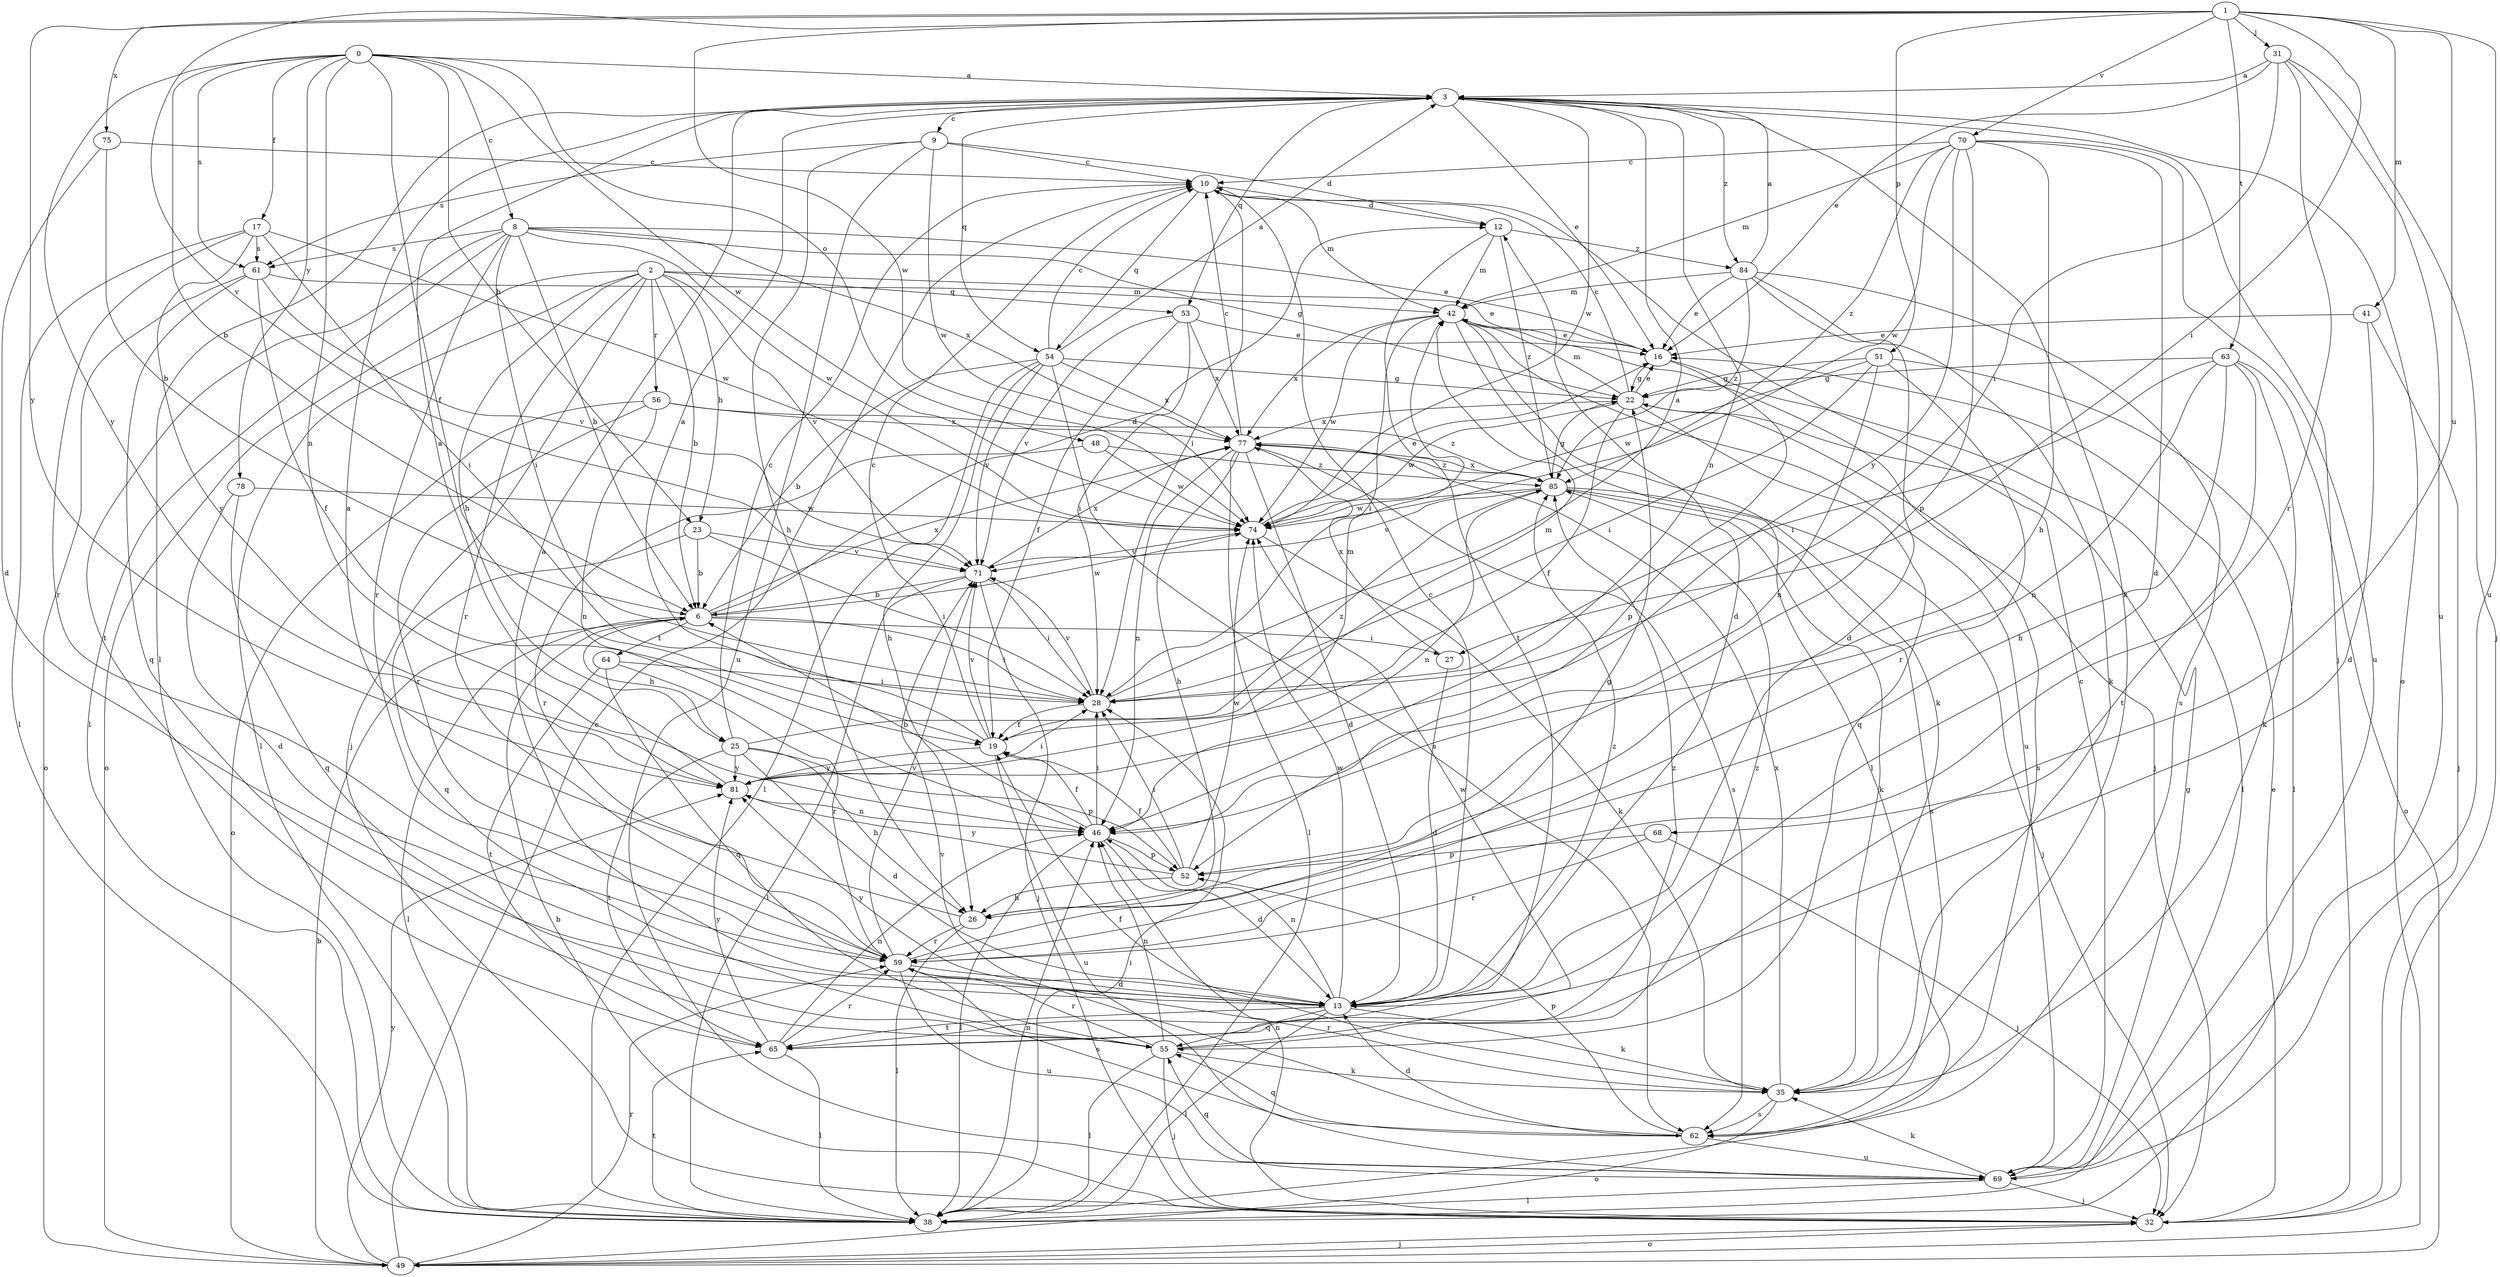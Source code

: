 strict digraph  {
0;
1;
2;
3;
6;
8;
9;
10;
12;
13;
16;
17;
19;
22;
23;
25;
26;
27;
28;
31;
32;
35;
38;
41;
42;
46;
48;
49;
51;
52;
53;
54;
55;
56;
59;
61;
62;
63;
64;
65;
68;
69;
70;
71;
74;
75;
77;
78;
81;
84;
85;
0 -> 3  [label=a];
0 -> 6  [label=b];
0 -> 8  [label=c];
0 -> 17  [label=f];
0 -> 19  [label=f];
0 -> 23  [label=h];
0 -> 46  [label=n];
0 -> 48  [label=o];
0 -> 61  [label=s];
0 -> 74  [label=w];
0 -> 78  [label=y];
0 -> 81  [label=y];
1 -> 27  [label=i];
1 -> 31  [label=j];
1 -> 41  [label=m];
1 -> 51  [label=p];
1 -> 63  [label=t];
1 -> 68  [label=u];
1 -> 69  [label=u];
1 -> 70  [label=v];
1 -> 71  [label=v];
1 -> 74  [label=w];
1 -> 75  [label=x];
1 -> 81  [label=y];
2 -> 6  [label=b];
2 -> 16  [label=e];
2 -> 23  [label=h];
2 -> 25  [label=h];
2 -> 32  [label=j];
2 -> 38  [label=l];
2 -> 49  [label=o];
2 -> 53  [label=q];
2 -> 56  [label=r];
2 -> 59  [label=r];
2 -> 71  [label=v];
3 -> 9  [label=c];
3 -> 16  [label=e];
3 -> 32  [label=j];
3 -> 35  [label=k];
3 -> 38  [label=l];
3 -> 46  [label=n];
3 -> 49  [label=o];
3 -> 53  [label=q];
3 -> 54  [label=q];
3 -> 74  [label=w];
3 -> 84  [label=z];
6 -> 12  [label=d];
6 -> 25  [label=h];
6 -> 27  [label=i];
6 -> 28  [label=i];
6 -> 38  [label=l];
6 -> 64  [label=t];
6 -> 74  [label=w];
6 -> 77  [label=x];
8 -> 6  [label=b];
8 -> 16  [label=e];
8 -> 22  [label=g];
8 -> 28  [label=i];
8 -> 38  [label=l];
8 -> 59  [label=r];
8 -> 61  [label=s];
8 -> 65  [label=t];
8 -> 74  [label=w];
8 -> 77  [label=x];
9 -> 10  [label=c];
9 -> 12  [label=d];
9 -> 26  [label=h];
9 -> 61  [label=s];
9 -> 69  [label=u];
9 -> 74  [label=w];
10 -> 12  [label=d];
10 -> 28  [label=i];
10 -> 42  [label=m];
10 -> 54  [label=q];
12 -> 42  [label=m];
12 -> 65  [label=t];
12 -> 84  [label=z];
12 -> 85  [label=z];
13 -> 3  [label=a];
13 -> 10  [label=c];
13 -> 12  [label=d];
13 -> 35  [label=k];
13 -> 38  [label=l];
13 -> 46  [label=n];
13 -> 55  [label=q];
13 -> 65  [label=t];
13 -> 74  [label=w];
13 -> 81  [label=y];
13 -> 85  [label=z];
16 -> 22  [label=g];
16 -> 38  [label=l];
16 -> 52  [label=p];
17 -> 28  [label=i];
17 -> 38  [label=l];
17 -> 59  [label=r];
17 -> 61  [label=s];
17 -> 74  [label=w];
17 -> 81  [label=y];
19 -> 3  [label=a];
19 -> 10  [label=c];
19 -> 42  [label=m];
19 -> 69  [label=u];
19 -> 71  [label=v];
19 -> 81  [label=y];
22 -> 10  [label=c];
22 -> 16  [label=e];
22 -> 19  [label=f];
22 -> 42  [label=m];
22 -> 55  [label=q];
22 -> 62  [label=s];
22 -> 74  [label=w];
22 -> 77  [label=x];
23 -> 6  [label=b];
23 -> 28  [label=i];
23 -> 55  [label=q];
23 -> 71  [label=v];
25 -> 10  [label=c];
25 -> 13  [label=d];
25 -> 26  [label=h];
25 -> 52  [label=p];
25 -> 65  [label=t];
25 -> 81  [label=y];
25 -> 85  [label=z];
26 -> 3  [label=a];
26 -> 38  [label=l];
26 -> 59  [label=r];
27 -> 13  [label=d];
27 -> 77  [label=x];
28 -> 3  [label=a];
28 -> 19  [label=f];
28 -> 71  [label=v];
31 -> 3  [label=a];
31 -> 16  [label=e];
31 -> 28  [label=i];
31 -> 32  [label=j];
31 -> 59  [label=r];
31 -> 69  [label=u];
32 -> 6  [label=b];
32 -> 16  [label=e];
32 -> 46  [label=n];
32 -> 49  [label=o];
35 -> 19  [label=f];
35 -> 49  [label=o];
35 -> 59  [label=r];
35 -> 62  [label=s];
35 -> 77  [label=x];
38 -> 28  [label=i];
38 -> 46  [label=n];
38 -> 65  [label=t];
41 -> 13  [label=d];
41 -> 16  [label=e];
41 -> 32  [label=j];
42 -> 16  [label=e];
42 -> 28  [label=i];
42 -> 32  [label=j];
42 -> 35  [label=k];
42 -> 38  [label=l];
42 -> 69  [label=u];
42 -> 74  [label=w];
42 -> 77  [label=x];
46 -> 6  [label=b];
46 -> 13  [label=d];
46 -> 19  [label=f];
46 -> 28  [label=i];
46 -> 38  [label=l];
46 -> 52  [label=p];
48 -> 59  [label=r];
48 -> 74  [label=w];
48 -> 85  [label=z];
49 -> 6  [label=b];
49 -> 10  [label=c];
49 -> 32  [label=j];
49 -> 59  [label=r];
49 -> 81  [label=y];
51 -> 22  [label=g];
51 -> 28  [label=i];
51 -> 38  [label=l];
51 -> 46  [label=n];
51 -> 59  [label=r];
51 -> 74  [label=w];
52 -> 19  [label=f];
52 -> 26  [label=h];
52 -> 28  [label=i];
52 -> 74  [label=w];
52 -> 81  [label=y];
53 -> 16  [label=e];
53 -> 19  [label=f];
53 -> 28  [label=i];
53 -> 71  [label=v];
53 -> 77  [label=x];
54 -> 3  [label=a];
54 -> 6  [label=b];
54 -> 10  [label=c];
54 -> 22  [label=g];
54 -> 26  [label=h];
54 -> 38  [label=l];
54 -> 62  [label=s];
54 -> 71  [label=v];
54 -> 77  [label=x];
55 -> 32  [label=j];
55 -> 35  [label=k];
55 -> 38  [label=l];
55 -> 46  [label=n];
55 -> 59  [label=r];
55 -> 74  [label=w];
55 -> 85  [label=z];
56 -> 46  [label=n];
56 -> 49  [label=o];
56 -> 59  [label=r];
56 -> 77  [label=x];
56 -> 85  [label=z];
59 -> 13  [label=d];
59 -> 22  [label=g];
59 -> 62  [label=s];
59 -> 69  [label=u];
59 -> 71  [label=v];
61 -> 19  [label=f];
61 -> 42  [label=m];
61 -> 49  [label=o];
61 -> 55  [label=q];
61 -> 71  [label=v];
62 -> 13  [label=d];
62 -> 52  [label=p];
62 -> 55  [label=q];
62 -> 69  [label=u];
62 -> 71  [label=v];
63 -> 22  [label=g];
63 -> 26  [label=h];
63 -> 28  [label=i];
63 -> 35  [label=k];
63 -> 46  [label=n];
63 -> 49  [label=o];
63 -> 65  [label=t];
64 -> 28  [label=i];
64 -> 55  [label=q];
64 -> 59  [label=r];
64 -> 65  [label=t];
65 -> 38  [label=l];
65 -> 46  [label=n];
65 -> 59  [label=r];
65 -> 81  [label=y];
65 -> 85  [label=z];
68 -> 32  [label=j];
68 -> 52  [label=p];
68 -> 59  [label=r];
69 -> 10  [label=c];
69 -> 22  [label=g];
69 -> 32  [label=j];
69 -> 35  [label=k];
69 -> 38  [label=l];
69 -> 55  [label=q];
70 -> 10  [label=c];
70 -> 13  [label=d];
70 -> 26  [label=h];
70 -> 42  [label=m];
70 -> 52  [label=p];
70 -> 69  [label=u];
70 -> 74  [label=w];
70 -> 81  [label=y];
70 -> 85  [label=z];
71 -> 6  [label=b];
71 -> 28  [label=i];
71 -> 32  [label=j];
71 -> 38  [label=l];
71 -> 77  [label=x];
74 -> 16  [label=e];
74 -> 35  [label=k];
74 -> 71  [label=v];
75 -> 6  [label=b];
75 -> 10  [label=c];
75 -> 13  [label=d];
77 -> 10  [label=c];
77 -> 13  [label=d];
77 -> 26  [label=h];
77 -> 38  [label=l];
77 -> 46  [label=n];
77 -> 62  [label=s];
77 -> 85  [label=z];
78 -> 13  [label=d];
78 -> 55  [label=q];
78 -> 74  [label=w];
81 -> 3  [label=a];
81 -> 28  [label=i];
81 -> 42  [label=m];
81 -> 46  [label=n];
84 -> 3  [label=a];
84 -> 13  [label=d];
84 -> 16  [label=e];
84 -> 35  [label=k];
84 -> 42  [label=m];
84 -> 62  [label=s];
84 -> 85  [label=z];
85 -> 22  [label=g];
85 -> 32  [label=j];
85 -> 35  [label=k];
85 -> 46  [label=n];
85 -> 62  [label=s];
85 -> 71  [label=v];
85 -> 74  [label=w];
85 -> 77  [label=x];
}
